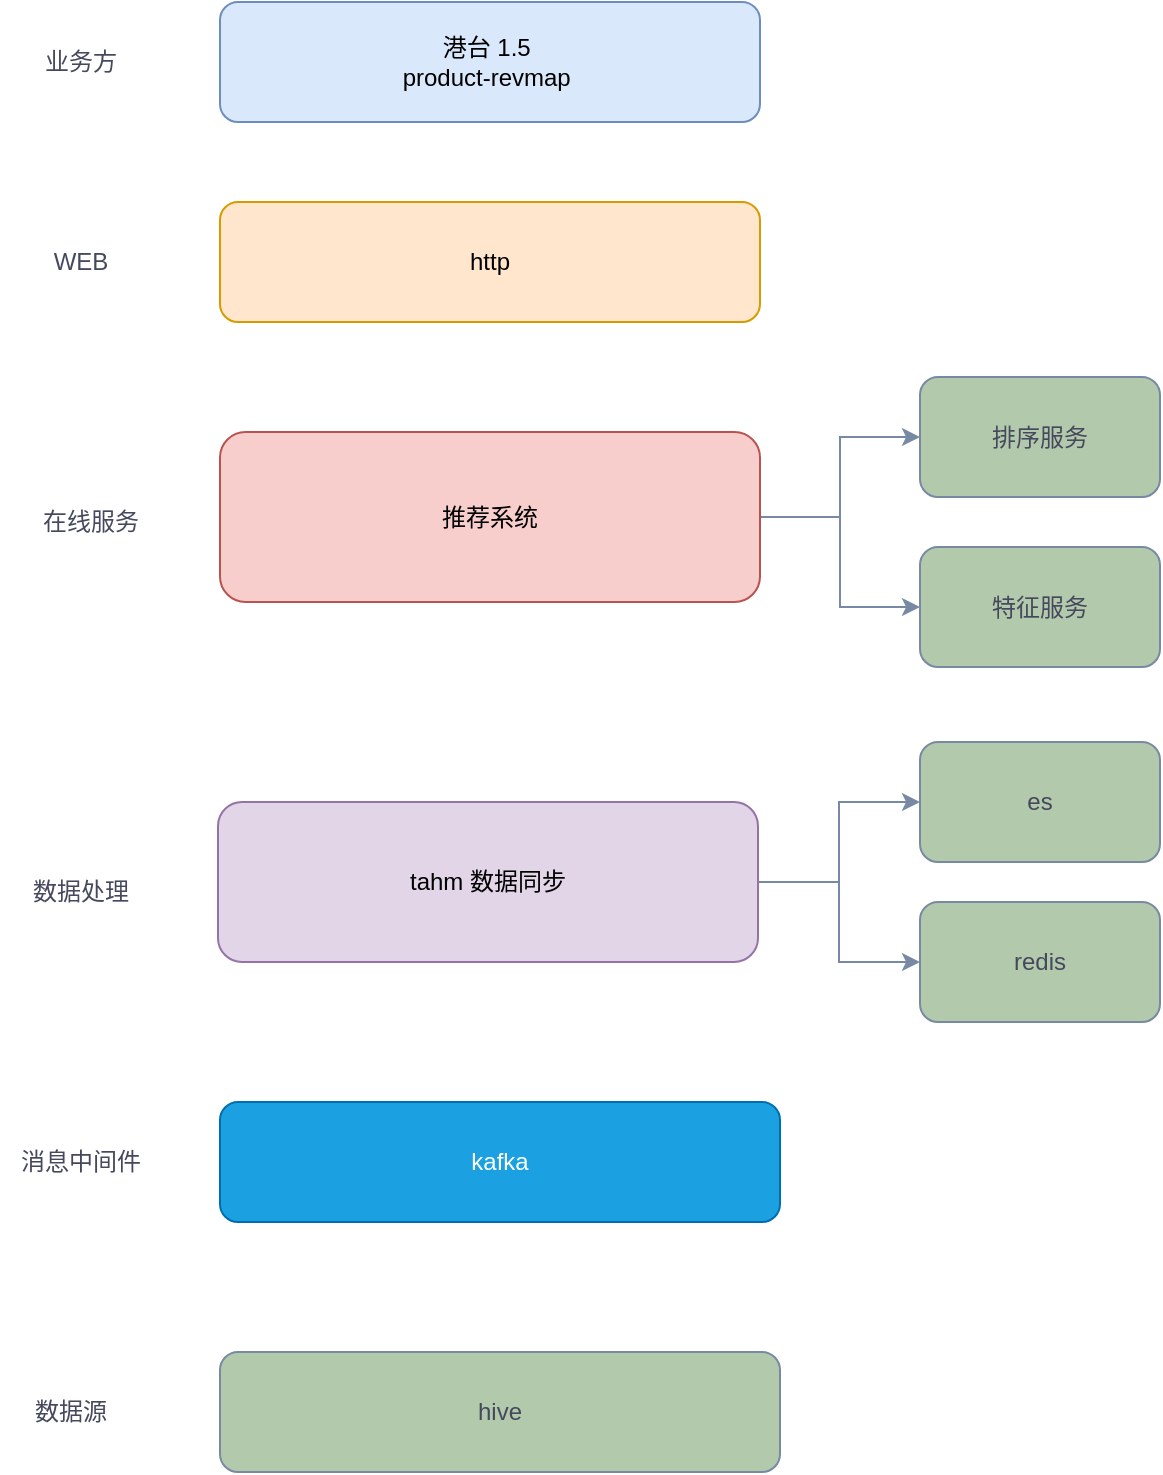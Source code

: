 <mxfile version="22.0.8" type="github">
  <diagram name="第 1 页" id="dJJxxoPswBF0W_WzhjrB">
    <mxGraphModel dx="1224" dy="692" grid="1" gridSize="10" guides="1" tooltips="1" connect="1" arrows="1" fold="1" page="1" pageScale="1" pageWidth="827" pageHeight="1169" math="0" shadow="0">
      <root>
        <mxCell id="0" />
        <mxCell id="1" parent="0" />
        <mxCell id="IN5CaGdSEtRBpbSHd2bQ-1" value="港台 1.5&amp;nbsp;&lt;div class=&quot;lake-content&quot;&gt;product-revmap&amp;nbsp;&lt;/div&gt;" style="rounded=1;whiteSpace=wrap;html=1;labelBackgroundColor=none;fillColor=#dae8fc;strokeColor=#6c8ebf;" vertex="1" parent="1">
          <mxGeometry x="280" y="160" width="270" height="60" as="geometry" />
        </mxCell>
        <mxCell id="IN5CaGdSEtRBpbSHd2bQ-2" value="业务方" style="text;html=1;align=center;verticalAlign=middle;resizable=0;points=[];autosize=1;strokeColor=none;fillColor=none;labelBackgroundColor=none;fontColor=#46495D;" vertex="1" parent="1">
          <mxGeometry x="180" y="175" width="60" height="30" as="geometry" />
        </mxCell>
        <mxCell id="IN5CaGdSEtRBpbSHd2bQ-3" value="http" style="rounded=1;whiteSpace=wrap;html=1;labelBackgroundColor=none;fillColor=#ffe6cc;strokeColor=#d79b00;" vertex="1" parent="1">
          <mxGeometry x="280" y="260" width="270" height="60" as="geometry" />
        </mxCell>
        <mxCell id="IN5CaGdSEtRBpbSHd2bQ-4" value="WEB" style="text;html=1;align=center;verticalAlign=middle;resizable=0;points=[];autosize=1;strokeColor=none;fillColor=none;labelBackgroundColor=none;fontColor=#46495D;" vertex="1" parent="1">
          <mxGeometry x="185" y="275" width="50" height="30" as="geometry" />
        </mxCell>
        <mxCell id="IN5CaGdSEtRBpbSHd2bQ-17" style="edgeStyle=orthogonalEdgeStyle;rounded=0;orthogonalLoop=1;jettySize=auto;html=1;entryX=0;entryY=0.5;entryDx=0;entryDy=0;labelBackgroundColor=none;strokeColor=#788AA3;fontColor=default;" edge="1" parent="1" source="IN5CaGdSEtRBpbSHd2bQ-5" target="IN5CaGdSEtRBpbSHd2bQ-7">
          <mxGeometry relative="1" as="geometry" />
        </mxCell>
        <mxCell id="IN5CaGdSEtRBpbSHd2bQ-18" style="edgeStyle=orthogonalEdgeStyle;rounded=0;orthogonalLoop=1;jettySize=auto;html=1;entryX=0;entryY=0.5;entryDx=0;entryDy=0;labelBackgroundColor=none;strokeColor=#788AA3;fontColor=default;" edge="1" parent="1" source="IN5CaGdSEtRBpbSHd2bQ-5" target="IN5CaGdSEtRBpbSHd2bQ-8">
          <mxGeometry relative="1" as="geometry" />
        </mxCell>
        <mxCell id="IN5CaGdSEtRBpbSHd2bQ-5" value="推荐系统" style="rounded=1;whiteSpace=wrap;html=1;labelBackgroundColor=none;fillColor=#f8cecc;strokeColor=#b85450;" vertex="1" parent="1">
          <mxGeometry x="280" y="375" width="270" height="85" as="geometry" />
        </mxCell>
        <mxCell id="IN5CaGdSEtRBpbSHd2bQ-6" value="在线服务" style="text;html=1;align=center;verticalAlign=middle;resizable=0;points=[];autosize=1;strokeColor=none;fillColor=none;labelBackgroundColor=none;fontColor=#46495D;" vertex="1" parent="1">
          <mxGeometry x="180" y="405" width="70" height="30" as="geometry" />
        </mxCell>
        <mxCell id="IN5CaGdSEtRBpbSHd2bQ-7" value="排序服务" style="rounded=1;whiteSpace=wrap;html=1;labelBackgroundColor=none;fillColor=#B2C9AB;strokeColor=#788AA3;fontColor=#46495D;" vertex="1" parent="1">
          <mxGeometry x="630" y="347.5" width="120" height="60" as="geometry" />
        </mxCell>
        <mxCell id="IN5CaGdSEtRBpbSHd2bQ-8" value="特征服务" style="rounded=1;whiteSpace=wrap;html=1;labelBackgroundColor=none;fillColor=#B2C9AB;strokeColor=#788AA3;fontColor=#46495D;" vertex="1" parent="1">
          <mxGeometry x="630" y="432.5" width="120" height="60" as="geometry" />
        </mxCell>
        <mxCell id="IN5CaGdSEtRBpbSHd2bQ-19" style="edgeStyle=orthogonalEdgeStyle;rounded=0;orthogonalLoop=1;jettySize=auto;html=1;entryX=0;entryY=0.5;entryDx=0;entryDy=0;labelBackgroundColor=none;strokeColor=#788AA3;fontColor=default;" edge="1" parent="1" source="IN5CaGdSEtRBpbSHd2bQ-9" target="IN5CaGdSEtRBpbSHd2bQ-11">
          <mxGeometry relative="1" as="geometry" />
        </mxCell>
        <mxCell id="IN5CaGdSEtRBpbSHd2bQ-20" style="edgeStyle=orthogonalEdgeStyle;rounded=0;orthogonalLoop=1;jettySize=auto;html=1;entryX=0;entryY=0.5;entryDx=0;entryDy=0;labelBackgroundColor=none;strokeColor=#788AA3;fontColor=default;" edge="1" parent="1" source="IN5CaGdSEtRBpbSHd2bQ-9" target="IN5CaGdSEtRBpbSHd2bQ-12">
          <mxGeometry relative="1" as="geometry" />
        </mxCell>
        <mxCell id="IN5CaGdSEtRBpbSHd2bQ-9" value="tahm 数据同步" style="rounded=1;whiteSpace=wrap;html=1;labelBackgroundColor=none;fillColor=#e1d5e7;strokeColor=#9673a6;" vertex="1" parent="1">
          <mxGeometry x="279" y="560" width="270" height="80" as="geometry" />
        </mxCell>
        <mxCell id="IN5CaGdSEtRBpbSHd2bQ-10" value="数据处理" style="text;html=1;align=center;verticalAlign=middle;resizable=0;points=[];autosize=1;strokeColor=none;fillColor=none;labelBackgroundColor=none;fontColor=#46495D;" vertex="1" parent="1">
          <mxGeometry x="175" y="590" width="70" height="30" as="geometry" />
        </mxCell>
        <mxCell id="IN5CaGdSEtRBpbSHd2bQ-11" value="es" style="rounded=1;whiteSpace=wrap;html=1;labelBackgroundColor=none;fillColor=#B2C9AB;strokeColor=#788AA3;fontColor=#46495D;" vertex="1" parent="1">
          <mxGeometry x="630" y="530" width="120" height="60" as="geometry" />
        </mxCell>
        <mxCell id="IN5CaGdSEtRBpbSHd2bQ-12" value="redis" style="rounded=1;whiteSpace=wrap;html=1;labelBackgroundColor=none;fillColor=#B2C9AB;strokeColor=#788AA3;fontColor=#46495D;" vertex="1" parent="1">
          <mxGeometry x="630" y="610" width="120" height="60" as="geometry" />
        </mxCell>
        <mxCell id="IN5CaGdSEtRBpbSHd2bQ-14" value="数据源" style="text;html=1;align=center;verticalAlign=middle;resizable=0;points=[];autosize=1;strokeColor=none;fillColor=none;labelBackgroundColor=none;fontColor=#46495D;" vertex="1" parent="1">
          <mxGeometry x="175" y="850" width="60" height="30" as="geometry" />
        </mxCell>
        <mxCell id="IN5CaGdSEtRBpbSHd2bQ-15" value="kafka" style="rounded=1;whiteSpace=wrap;html=1;labelBackgroundColor=none;fillColor=#1ba1e2;strokeColor=#006EAF;fontColor=#ffffff;" vertex="1" parent="1">
          <mxGeometry x="280" y="710" width="280" height="60" as="geometry" />
        </mxCell>
        <mxCell id="IN5CaGdSEtRBpbSHd2bQ-16" value="消息中间件" style="text;html=1;align=center;verticalAlign=middle;resizable=0;points=[];autosize=1;strokeColor=none;fillColor=none;labelBackgroundColor=none;fontColor=#46495D;" vertex="1" parent="1">
          <mxGeometry x="170" y="725" width="80" height="30" as="geometry" />
        </mxCell>
        <mxCell id="IN5CaGdSEtRBpbSHd2bQ-21" value="hive" style="rounded=1;whiteSpace=wrap;html=1;strokeColor=#788AA3;fontColor=#46495D;fillColor=#B2C9AB;" vertex="1" parent="1">
          <mxGeometry x="280" y="835" width="280" height="60" as="geometry" />
        </mxCell>
      </root>
    </mxGraphModel>
  </diagram>
</mxfile>

